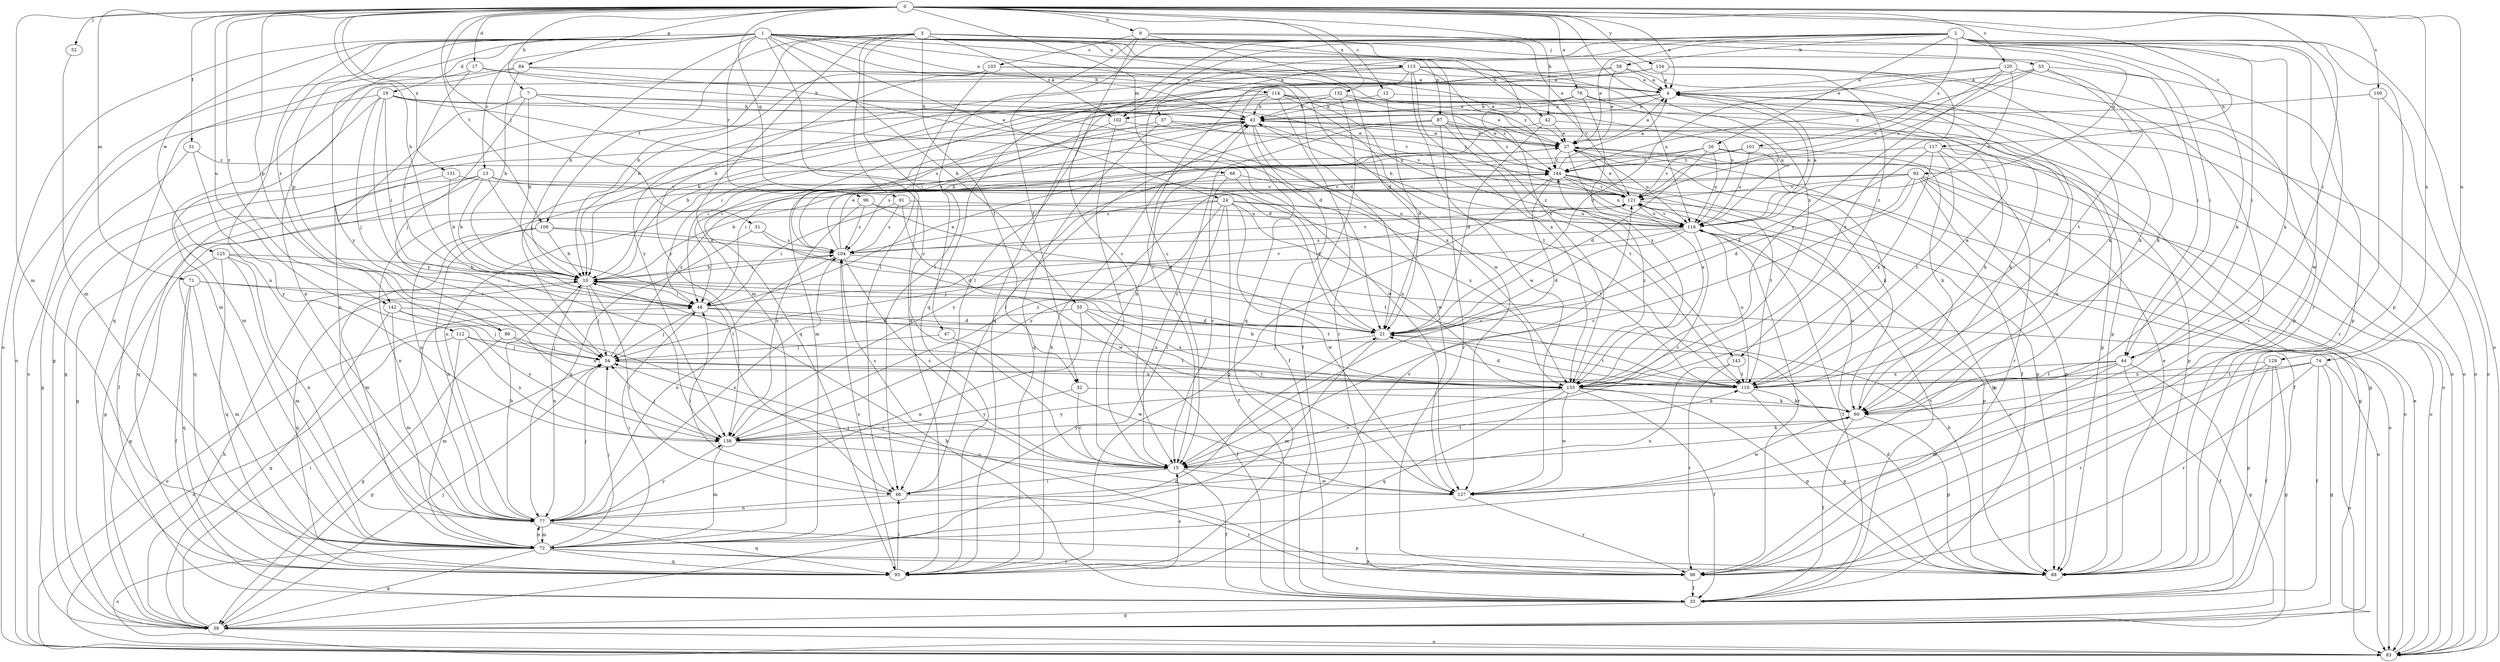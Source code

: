 strict digraph  {
0;
1;
2;
3;
4;
7;
9;
10;
12;
13;
15;
17;
19;
21;
24;
26;
27;
31;
32;
33;
37;
38;
42;
43;
44;
47;
48;
51;
52;
53;
54;
55;
58;
60;
66;
68;
71;
72;
74;
76;
77;
83;
84;
86;
87;
88;
91;
92;
93;
96;
98;
100;
101;
102;
103;
104;
109;
110;
112;
113;
114;
116;
117;
120;
121;
125;
127;
129;
131;
132;
133;
134;
138;
142;
143;
144;
0 -> 4  [label=a];
0 -> 7  [label=b];
0 -> 9  [label=b];
0 -> 10  [label=b];
0 -> 12  [label=c];
0 -> 17  [label=d];
0 -> 31  [label=f];
0 -> 42  [label=h];
0 -> 44  [label=i];
0 -> 51  [label=j];
0 -> 52  [label=j];
0 -> 68  [label=m];
0 -> 71  [label=m];
0 -> 72  [label=m];
0 -> 74  [label=n];
0 -> 76  [label=n];
0 -> 84  [label=p];
0 -> 86  [label=p];
0 -> 91  [label=q];
0 -> 100  [label=s];
0 -> 109  [label=t];
0 -> 112  [label=u];
0 -> 117  [label=v];
0 -> 120  [label=v];
0 -> 129  [label=x];
0 -> 131  [label=x];
0 -> 132  [label=x];
0 -> 133  [label=x];
0 -> 134  [label=y];
0 -> 142  [label=z];
1 -> 10  [label=b];
1 -> 13  [label=c];
1 -> 15  [label=c];
1 -> 19  [label=d];
1 -> 21  [label=d];
1 -> 24  [label=e];
1 -> 42  [label=h];
1 -> 43  [label=h];
1 -> 44  [label=i];
1 -> 55  [label=k];
1 -> 77  [label=n];
1 -> 83  [label=o];
1 -> 86  [label=p];
1 -> 87  [label=p];
1 -> 96  [label=r];
1 -> 113  [label=u];
1 -> 114  [label=u];
1 -> 125  [label=w];
1 -> 127  [label=w];
1 -> 138  [label=y];
1 -> 142  [label=z];
1 -> 143  [label=z];
2 -> 15  [label=c];
2 -> 26  [label=e];
2 -> 27  [label=e];
2 -> 37  [label=g];
2 -> 44  [label=i];
2 -> 58  [label=k];
2 -> 60  [label=k];
2 -> 66  [label=l];
2 -> 83  [label=o];
2 -> 88  [label=p];
2 -> 92  [label=q];
2 -> 93  [label=q];
2 -> 98  [label=r];
2 -> 101  [label=s];
2 -> 102  [label=s];
2 -> 127  [label=w];
3 -> 10  [label=b];
3 -> 32  [label=f];
3 -> 44  [label=i];
3 -> 47  [label=i];
3 -> 53  [label=j];
3 -> 66  [label=l];
3 -> 72  [label=m];
3 -> 102  [label=s];
3 -> 109  [label=t];
3 -> 133  [label=x];
3 -> 143  [label=z];
4 -> 43  [label=h];
4 -> 48  [label=i];
4 -> 83  [label=o];
4 -> 102  [label=s];
4 -> 110  [label=t];
4 -> 116  [label=u];
7 -> 10  [label=b];
7 -> 43  [label=h];
7 -> 54  [label=j];
7 -> 77  [label=n];
7 -> 121  [label=v];
7 -> 127  [label=w];
9 -> 15  [label=c];
9 -> 21  [label=d];
9 -> 27  [label=e];
9 -> 32  [label=f];
9 -> 60  [label=k];
9 -> 103  [label=s];
10 -> 48  [label=i];
10 -> 54  [label=j];
10 -> 66  [label=l];
10 -> 77  [label=n];
10 -> 93  [label=q];
10 -> 104  [label=s];
10 -> 110  [label=t];
12 -> 21  [label=d];
12 -> 43  [label=h];
12 -> 83  [label=o];
13 -> 10  [label=b];
13 -> 33  [label=f];
13 -> 38  [label=g];
13 -> 66  [label=l];
13 -> 93  [label=q];
13 -> 121  [label=v];
13 -> 133  [label=x];
15 -> 33  [label=f];
15 -> 43  [label=h];
15 -> 66  [label=l];
15 -> 104  [label=s];
15 -> 110  [label=t];
15 -> 127  [label=w];
17 -> 4  [label=a];
17 -> 43  [label=h];
17 -> 48  [label=i];
17 -> 83  [label=o];
19 -> 21  [label=d];
19 -> 43  [label=h];
19 -> 48  [label=i];
19 -> 54  [label=j];
19 -> 72  [label=m];
19 -> 83  [label=o];
19 -> 133  [label=x];
19 -> 138  [label=y];
21 -> 54  [label=j];
21 -> 72  [label=m];
21 -> 110  [label=t];
24 -> 33  [label=f];
24 -> 38  [label=g];
24 -> 66  [label=l];
24 -> 77  [label=n];
24 -> 110  [label=t];
24 -> 116  [label=u];
24 -> 127  [label=w];
24 -> 133  [label=x];
24 -> 138  [label=y];
26 -> 21  [label=d];
26 -> 38  [label=g];
26 -> 104  [label=s];
26 -> 110  [label=t];
26 -> 116  [label=u];
26 -> 121  [label=v];
26 -> 144  [label=z];
27 -> 4  [label=a];
27 -> 33  [label=f];
27 -> 48  [label=i];
27 -> 60  [label=k];
27 -> 116  [label=u];
27 -> 133  [label=x];
27 -> 144  [label=z];
31 -> 38  [label=g];
31 -> 138  [label=y];
31 -> 144  [label=z];
32 -> 15  [label=c];
32 -> 60  [label=k];
32 -> 138  [label=y];
33 -> 10  [label=b];
33 -> 38  [label=g];
33 -> 121  [label=v];
37 -> 27  [label=e];
37 -> 48  [label=i];
37 -> 93  [label=q];
37 -> 144  [label=z];
38 -> 10  [label=b];
38 -> 21  [label=d];
38 -> 48  [label=i];
38 -> 54  [label=j];
38 -> 83  [label=o];
42 -> 10  [label=b];
42 -> 21  [label=d];
42 -> 27  [label=e];
42 -> 83  [label=o];
43 -> 27  [label=e];
43 -> 33  [label=f];
43 -> 38  [label=g];
43 -> 48  [label=i];
43 -> 60  [label=k];
43 -> 72  [label=m];
43 -> 121  [label=v];
43 -> 127  [label=w];
44 -> 33  [label=f];
44 -> 38  [label=g];
44 -> 60  [label=k];
44 -> 72  [label=m];
44 -> 110  [label=t];
44 -> 133  [label=x];
47 -> 54  [label=j];
47 -> 127  [label=w];
48 -> 21  [label=d];
48 -> 27  [label=e];
48 -> 54  [label=j];
48 -> 121  [label=v];
48 -> 133  [label=x];
51 -> 21  [label=d];
51 -> 77  [label=n];
51 -> 104  [label=s];
52 -> 72  [label=m];
53 -> 4  [label=a];
53 -> 60  [label=k];
53 -> 88  [label=p];
53 -> 110  [label=t];
53 -> 121  [label=v];
53 -> 144  [label=z];
54 -> 38  [label=g];
54 -> 110  [label=t];
54 -> 133  [label=x];
54 -> 144  [label=z];
55 -> 21  [label=d];
55 -> 33  [label=f];
55 -> 77  [label=n];
55 -> 83  [label=o];
55 -> 133  [label=x];
58 -> 4  [label=a];
58 -> 15  [label=c];
58 -> 27  [label=e];
58 -> 60  [label=k];
58 -> 93  [label=q];
60 -> 33  [label=f];
60 -> 43  [label=h];
60 -> 88  [label=p];
60 -> 116  [label=u];
60 -> 127  [label=w];
60 -> 138  [label=y];
66 -> 48  [label=i];
66 -> 77  [label=n];
66 -> 98  [label=r];
68 -> 15  [label=c];
68 -> 21  [label=d];
68 -> 121  [label=v];
68 -> 138  [label=y];
71 -> 33  [label=f];
71 -> 48  [label=i];
71 -> 72  [label=m];
71 -> 93  [label=q];
71 -> 98  [label=r];
72 -> 38  [label=g];
72 -> 48  [label=i];
72 -> 54  [label=j];
72 -> 77  [label=n];
72 -> 83  [label=o];
72 -> 88  [label=p];
72 -> 93  [label=q];
72 -> 98  [label=r];
72 -> 121  [label=v];
74 -> 15  [label=c];
74 -> 33  [label=f];
74 -> 38  [label=g];
74 -> 83  [label=o];
74 -> 98  [label=r];
74 -> 110  [label=t];
76 -> 43  [label=h];
76 -> 54  [label=j];
76 -> 83  [label=o];
76 -> 116  [label=u];
76 -> 133  [label=x];
77 -> 10  [label=b];
77 -> 54  [label=j];
77 -> 72  [label=m];
77 -> 88  [label=p];
77 -> 93  [label=q];
77 -> 104  [label=s];
77 -> 138  [label=y];
83 -> 27  [label=e];
84 -> 4  [label=a];
84 -> 10  [label=b];
84 -> 21  [label=d];
84 -> 27  [label=e];
84 -> 72  [label=m];
84 -> 93  [label=q];
86 -> 38  [label=g];
86 -> 54  [label=j];
86 -> 133  [label=x];
87 -> 15  [label=c];
87 -> 27  [label=e];
87 -> 66  [label=l];
87 -> 88  [label=p];
87 -> 98  [label=r];
87 -> 110  [label=t];
87 -> 144  [label=z];
88 -> 10  [label=b];
88 -> 21  [label=d];
88 -> 27  [label=e];
91 -> 48  [label=i];
91 -> 104  [label=s];
91 -> 116  [label=u];
91 -> 127  [label=w];
92 -> 10  [label=b];
92 -> 15  [label=c];
92 -> 21  [label=d];
92 -> 33  [label=f];
92 -> 38  [label=g];
92 -> 83  [label=o];
92 -> 88  [label=p];
92 -> 104  [label=s];
92 -> 121  [label=v];
93 -> 15  [label=c];
93 -> 43  [label=h];
93 -> 66  [label=l];
93 -> 104  [label=s];
96 -> 21  [label=d];
96 -> 104  [label=s];
96 -> 116  [label=u];
96 -> 138  [label=y];
98 -> 33  [label=f];
100 -> 43  [label=h];
100 -> 83  [label=o];
100 -> 98  [label=r];
101 -> 60  [label=k];
101 -> 77  [label=n];
101 -> 116  [label=u];
101 -> 144  [label=z];
102 -> 15  [label=c];
102 -> 27  [label=e];
102 -> 104  [label=s];
103 -> 4  [label=a];
103 -> 10  [label=b];
103 -> 27  [label=e];
103 -> 93  [label=q];
103 -> 138  [label=y];
104 -> 10  [label=b];
104 -> 15  [label=c];
104 -> 27  [label=e];
104 -> 43  [label=h];
104 -> 77  [label=n];
104 -> 83  [label=o];
104 -> 121  [label=v];
109 -> 10  [label=b];
109 -> 72  [label=m];
109 -> 77  [label=n];
109 -> 104  [label=s];
109 -> 110  [label=t];
110 -> 4  [label=a];
110 -> 21  [label=d];
110 -> 60  [label=k];
110 -> 88  [label=p];
110 -> 116  [label=u];
112 -> 54  [label=j];
112 -> 72  [label=m];
112 -> 83  [label=o];
112 -> 110  [label=t];
112 -> 138  [label=y];
113 -> 4  [label=a];
113 -> 77  [label=n];
113 -> 93  [label=q];
113 -> 116  [label=u];
113 -> 121  [label=v];
113 -> 127  [label=w];
113 -> 133  [label=x];
113 -> 138  [label=y];
113 -> 144  [label=z];
114 -> 10  [label=b];
114 -> 43  [label=h];
114 -> 88  [label=p];
114 -> 93  [label=q];
114 -> 98  [label=r];
114 -> 104  [label=s];
114 -> 110  [label=t];
114 -> 116  [label=u];
114 -> 144  [label=z];
116 -> 4  [label=a];
116 -> 15  [label=c];
116 -> 21  [label=d];
116 -> 33  [label=f];
116 -> 43  [label=h];
116 -> 54  [label=j];
116 -> 88  [label=p];
116 -> 98  [label=r];
116 -> 104  [label=s];
116 -> 121  [label=v];
117 -> 21  [label=d];
117 -> 88  [label=p];
117 -> 98  [label=r];
117 -> 110  [label=t];
117 -> 133  [label=x];
117 -> 144  [label=z];
120 -> 4  [label=a];
120 -> 21  [label=d];
120 -> 88  [label=p];
120 -> 116  [label=u];
120 -> 121  [label=v];
120 -> 133  [label=x];
121 -> 27  [label=e];
121 -> 83  [label=o];
121 -> 88  [label=p];
121 -> 116  [label=u];
125 -> 10  [label=b];
125 -> 38  [label=g];
125 -> 48  [label=i];
125 -> 72  [label=m];
125 -> 77  [label=n];
125 -> 93  [label=q];
127 -> 4  [label=a];
127 -> 54  [label=j];
127 -> 98  [label=r];
129 -> 33  [label=f];
129 -> 38  [label=g];
129 -> 88  [label=p];
129 -> 98  [label=r];
129 -> 133  [label=x];
131 -> 10  [label=b];
131 -> 93  [label=q];
131 -> 121  [label=v];
132 -> 27  [label=e];
132 -> 33  [label=f];
132 -> 38  [label=g];
132 -> 43  [label=h];
132 -> 116  [label=u];
133 -> 10  [label=b];
133 -> 15  [label=c];
133 -> 33  [label=f];
133 -> 60  [label=k];
133 -> 88  [label=p];
133 -> 93  [label=q];
133 -> 127  [label=w];
133 -> 138  [label=y];
133 -> 144  [label=z];
134 -> 4  [label=a];
134 -> 10  [label=b];
134 -> 60  [label=k];
134 -> 66  [label=l];
134 -> 98  [label=r];
134 -> 133  [label=x];
138 -> 15  [label=c];
138 -> 54  [label=j];
138 -> 60  [label=k];
138 -> 72  [label=m];
138 -> 144  [label=z];
142 -> 21  [label=d];
142 -> 38  [label=g];
142 -> 54  [label=j];
142 -> 72  [label=m];
142 -> 138  [label=y];
143 -> 77  [label=n];
143 -> 98  [label=r];
143 -> 110  [label=t];
144 -> 4  [label=a];
144 -> 15  [label=c];
144 -> 77  [label=n];
144 -> 83  [label=o];
144 -> 88  [label=p];
144 -> 93  [label=q];
144 -> 110  [label=t];
144 -> 116  [label=u];
144 -> 121  [label=v];
}
